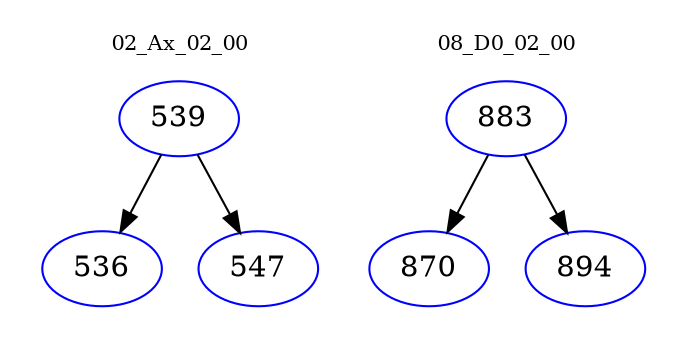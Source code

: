 digraph{
subgraph cluster_0 {
color = white
label = "02_Ax_02_00";
fontsize=10;
T0_539 [label="539", color="blue"]
T0_539 -> T0_536 [color="black"]
T0_536 [label="536", color="blue"]
T0_539 -> T0_547 [color="black"]
T0_547 [label="547", color="blue"]
}
subgraph cluster_1 {
color = white
label = "08_D0_02_00";
fontsize=10;
T1_883 [label="883", color="blue"]
T1_883 -> T1_870 [color="black"]
T1_870 [label="870", color="blue"]
T1_883 -> T1_894 [color="black"]
T1_894 [label="894", color="blue"]
}
}
